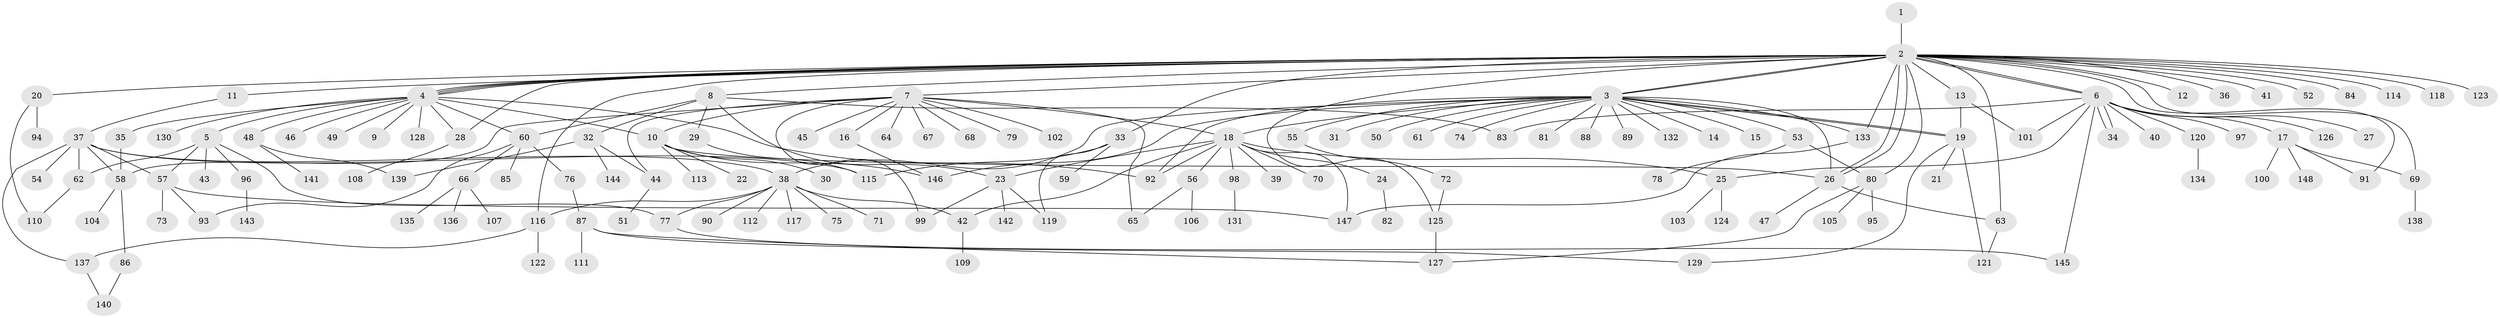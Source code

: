 // coarse degree distribution, {1: 0.543859649122807, 33: 0.008771929824561403, 20: 0.008771929824561403, 15: 0.008771929824561403, 5: 0.043859649122807015, 14: 0.008771929824561403, 13: 0.017543859649122806, 9: 0.02631578947368421, 6: 0.02631578947368421, 2: 0.18421052631578946, 3: 0.08771929824561403, 4: 0.02631578947368421, 8: 0.008771929824561403}
// Generated by graph-tools (version 1.1) at 2025/23/03/03/25 07:23:55]
// undirected, 148 vertices, 202 edges
graph export_dot {
graph [start="1"]
  node [color=gray90,style=filled];
  1;
  2;
  3;
  4;
  5;
  6;
  7;
  8;
  9;
  10;
  11;
  12;
  13;
  14;
  15;
  16;
  17;
  18;
  19;
  20;
  21;
  22;
  23;
  24;
  25;
  26;
  27;
  28;
  29;
  30;
  31;
  32;
  33;
  34;
  35;
  36;
  37;
  38;
  39;
  40;
  41;
  42;
  43;
  44;
  45;
  46;
  47;
  48;
  49;
  50;
  51;
  52;
  53;
  54;
  55;
  56;
  57;
  58;
  59;
  60;
  61;
  62;
  63;
  64;
  65;
  66;
  67;
  68;
  69;
  70;
  71;
  72;
  73;
  74;
  75;
  76;
  77;
  78;
  79;
  80;
  81;
  82;
  83;
  84;
  85;
  86;
  87;
  88;
  89;
  90;
  91;
  92;
  93;
  94;
  95;
  96;
  97;
  98;
  99;
  100;
  101;
  102;
  103;
  104;
  105;
  106;
  107;
  108;
  109;
  110;
  111;
  112;
  113;
  114;
  115;
  116;
  117;
  118;
  119;
  120;
  121;
  122;
  123;
  124;
  125;
  126;
  127;
  128;
  129;
  130;
  131;
  132;
  133;
  134;
  135;
  136;
  137;
  138;
  139;
  140;
  141;
  142;
  143;
  144;
  145;
  146;
  147;
  148;
  1 -- 2;
  2 -- 3;
  2 -- 3;
  2 -- 4;
  2 -- 4;
  2 -- 4;
  2 -- 4;
  2 -- 6;
  2 -- 6;
  2 -- 7;
  2 -- 8;
  2 -- 11;
  2 -- 12;
  2 -- 13;
  2 -- 20;
  2 -- 26;
  2 -- 26;
  2 -- 28;
  2 -- 33;
  2 -- 36;
  2 -- 41;
  2 -- 52;
  2 -- 63;
  2 -- 69;
  2 -- 80;
  2 -- 84;
  2 -- 91;
  2 -- 114;
  2 -- 116;
  2 -- 118;
  2 -- 123;
  2 -- 125;
  2 -- 133;
  3 -- 14;
  3 -- 15;
  3 -- 18;
  3 -- 19;
  3 -- 19;
  3 -- 26;
  3 -- 31;
  3 -- 38;
  3 -- 50;
  3 -- 53;
  3 -- 55;
  3 -- 61;
  3 -- 74;
  3 -- 81;
  3 -- 88;
  3 -- 89;
  3 -- 92;
  3 -- 132;
  3 -- 133;
  3 -- 146;
  4 -- 5;
  4 -- 9;
  4 -- 10;
  4 -- 28;
  4 -- 35;
  4 -- 46;
  4 -- 48;
  4 -- 49;
  4 -- 60;
  4 -- 92;
  4 -- 128;
  4 -- 130;
  5 -- 43;
  5 -- 57;
  5 -- 62;
  5 -- 77;
  5 -- 96;
  6 -- 17;
  6 -- 25;
  6 -- 27;
  6 -- 34;
  6 -- 34;
  6 -- 40;
  6 -- 83;
  6 -- 97;
  6 -- 101;
  6 -- 120;
  6 -- 126;
  6 -- 145;
  7 -- 10;
  7 -- 16;
  7 -- 18;
  7 -- 44;
  7 -- 45;
  7 -- 58;
  7 -- 64;
  7 -- 65;
  7 -- 67;
  7 -- 68;
  7 -- 79;
  7 -- 99;
  7 -- 102;
  8 -- 23;
  8 -- 29;
  8 -- 32;
  8 -- 60;
  8 -- 83;
  10 -- 22;
  10 -- 26;
  10 -- 30;
  10 -- 113;
  10 -- 146;
  11 -- 37;
  13 -- 19;
  13 -- 101;
  16 -- 146;
  17 -- 69;
  17 -- 91;
  17 -- 100;
  17 -- 148;
  18 -- 23;
  18 -- 24;
  18 -- 25;
  18 -- 39;
  18 -- 42;
  18 -- 56;
  18 -- 70;
  18 -- 92;
  18 -- 98;
  18 -- 147;
  19 -- 21;
  19 -- 121;
  19 -- 129;
  20 -- 94;
  20 -- 110;
  23 -- 99;
  23 -- 119;
  23 -- 142;
  24 -- 82;
  25 -- 103;
  25 -- 124;
  26 -- 47;
  26 -- 63;
  28 -- 108;
  29 -- 115;
  32 -- 44;
  32 -- 139;
  32 -- 144;
  33 -- 59;
  33 -- 115;
  33 -- 119;
  35 -- 58;
  37 -- 38;
  37 -- 54;
  37 -- 57;
  37 -- 58;
  37 -- 62;
  37 -- 115;
  37 -- 137;
  38 -- 42;
  38 -- 71;
  38 -- 75;
  38 -- 77;
  38 -- 90;
  38 -- 112;
  38 -- 116;
  38 -- 117;
  42 -- 109;
  44 -- 51;
  48 -- 139;
  48 -- 141;
  53 -- 78;
  53 -- 80;
  55 -- 72;
  56 -- 65;
  56 -- 106;
  57 -- 73;
  57 -- 93;
  57 -- 147;
  58 -- 86;
  58 -- 104;
  60 -- 66;
  60 -- 76;
  60 -- 85;
  60 -- 93;
  62 -- 110;
  63 -- 121;
  66 -- 107;
  66 -- 135;
  66 -- 136;
  69 -- 138;
  72 -- 125;
  76 -- 87;
  77 -- 145;
  80 -- 95;
  80 -- 105;
  80 -- 127;
  86 -- 140;
  87 -- 111;
  87 -- 127;
  87 -- 129;
  96 -- 143;
  98 -- 131;
  116 -- 122;
  116 -- 137;
  120 -- 134;
  125 -- 127;
  133 -- 147;
  137 -- 140;
}
